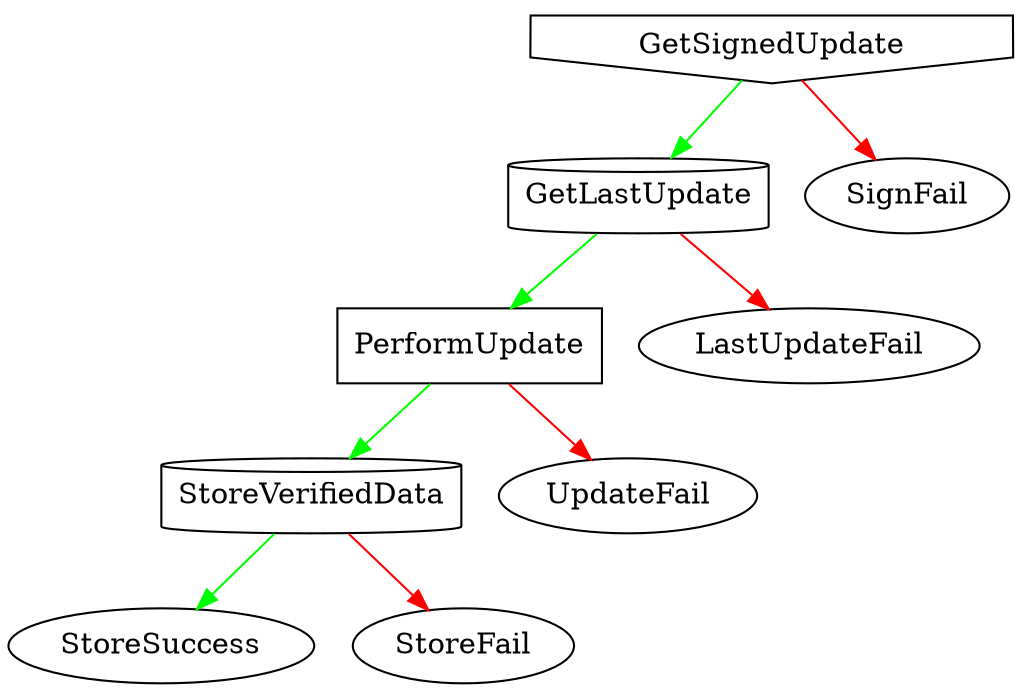 digraph verifier{
    GetSignedUpdate [shape=invhouse];
    GetLast [label="GetLastUpdate", shape=cylinder];
    PerformUpdate [shape=box];
    StoreVerifiedData [shape=cylinder];

    GetSignedUpdate -> GetLast [color=green];
    GetSignedUpdate -> SignFail [color=red];
    GetLast -> PerformUpdate [color=green];
    GetLast -> LastUpdateFail [color=red];
    PerformUpdate -> StoreVerifiedData [color=green];
    PerformUpdate -> UpdateFail [color=red];
    StoreVerifiedData -> StoreSuccess [color=green];
    StoreVerifiedData -> StoreFail [color=red];
}
